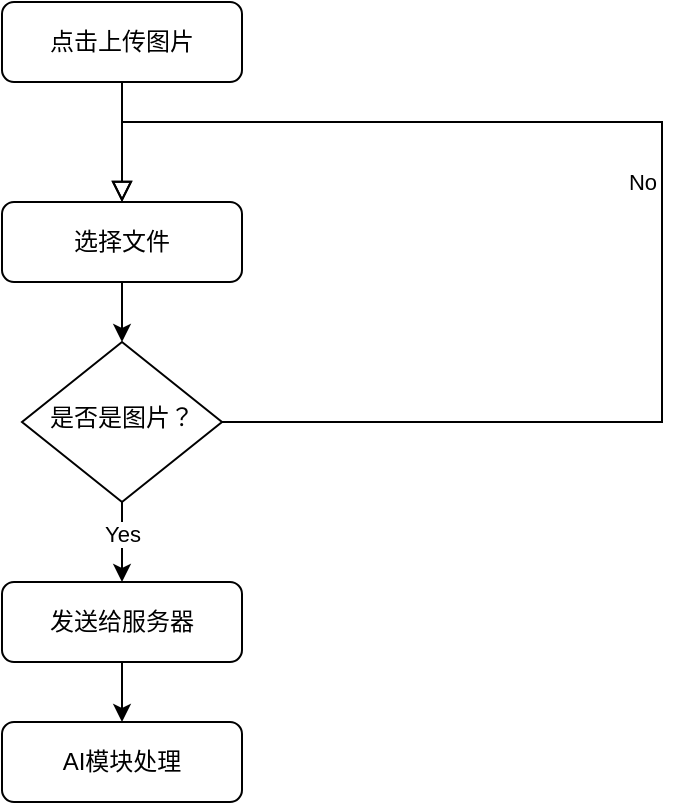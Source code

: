 <mxfile version="21.0.6" type="github">
  <diagram id="C5RBs43oDa-KdzZeNtuy" name="Page-1">
    <mxGraphModel dx="547" dy="351" grid="1" gridSize="10" guides="1" tooltips="1" connect="1" arrows="1" fold="1" page="1" pageScale="1" pageWidth="827" pageHeight="1169" math="0" shadow="0">
      <root>
        <mxCell id="WIyWlLk6GJQsqaUBKTNV-0" />
        <mxCell id="WIyWlLk6GJQsqaUBKTNV-1" parent="WIyWlLk6GJQsqaUBKTNV-0" />
        <mxCell id="WIyWlLk6GJQsqaUBKTNV-2" value="" style="rounded=0;html=1;jettySize=auto;orthogonalLoop=1;fontSize=11;endArrow=block;endFill=0;endSize=8;strokeWidth=1;shadow=0;labelBackgroundColor=none;edgeStyle=orthogonalEdgeStyle;entryX=0.5;entryY=0;entryDx=0;entryDy=0;" parent="WIyWlLk6GJQsqaUBKTNV-1" source="WIyWlLk6GJQsqaUBKTNV-3" target="oegaVgA-fe3TrswTGrBx-1" edge="1">
          <mxGeometry relative="1" as="geometry" />
        </mxCell>
        <mxCell id="WIyWlLk6GJQsqaUBKTNV-3" value="点击上传图片" style="rounded=1;whiteSpace=wrap;html=1;fontSize=12;glass=0;strokeWidth=1;shadow=0;" parent="WIyWlLk6GJQsqaUBKTNV-1" vertex="1">
          <mxGeometry x="160" y="50" width="120" height="40" as="geometry" />
        </mxCell>
        <mxCell id="WIyWlLk6GJQsqaUBKTNV-5" value="No" style="edgeStyle=orthogonalEdgeStyle;rounded=0;html=1;jettySize=auto;orthogonalLoop=1;fontSize=11;endArrow=block;endFill=0;endSize=8;strokeWidth=1;shadow=0;labelBackgroundColor=none;exitX=1;exitY=0.5;exitDx=0;exitDy=0;" parent="WIyWlLk6GJQsqaUBKTNV-1" source="WIyWlLk6GJQsqaUBKTNV-6" edge="1">
          <mxGeometry y="10" relative="1" as="geometry">
            <mxPoint as="offset" />
            <mxPoint x="260" y="280" as="sourcePoint" />
            <mxPoint x="220" y="150" as="targetPoint" />
            <Array as="points">
              <mxPoint x="490" y="260" />
              <mxPoint x="490" y="110" />
              <mxPoint x="220" y="110" />
            </Array>
          </mxGeometry>
        </mxCell>
        <mxCell id="oegaVgA-fe3TrswTGrBx-4" style="edgeStyle=orthogonalEdgeStyle;rounded=0;orthogonalLoop=1;jettySize=auto;html=1;exitX=0.5;exitY=1;exitDx=0;exitDy=0;" edge="1" parent="WIyWlLk6GJQsqaUBKTNV-1" source="WIyWlLk6GJQsqaUBKTNV-6" target="oegaVgA-fe3TrswTGrBx-3">
          <mxGeometry relative="1" as="geometry">
            <Array as="points">
              <mxPoint x="220" y="320" />
              <mxPoint x="220" y="320" />
            </Array>
          </mxGeometry>
        </mxCell>
        <mxCell id="oegaVgA-fe3TrswTGrBx-5" value="Yes" style="edgeLabel;html=1;align=center;verticalAlign=middle;resizable=0;points=[];" vertex="1" connectable="0" parent="oegaVgA-fe3TrswTGrBx-4">
          <mxGeometry x="-0.236" relative="1" as="geometry">
            <mxPoint as="offset" />
          </mxGeometry>
        </mxCell>
        <mxCell id="WIyWlLk6GJQsqaUBKTNV-6" value="是否是图片？" style="rhombus;whiteSpace=wrap;html=1;shadow=0;fontFamily=Helvetica;fontSize=12;align=center;strokeWidth=1;spacing=6;spacingTop=-4;" parent="WIyWlLk6GJQsqaUBKTNV-1" vertex="1">
          <mxGeometry x="170" y="220" width="100" height="80" as="geometry" />
        </mxCell>
        <mxCell id="oegaVgA-fe3TrswTGrBx-2" style="edgeStyle=orthogonalEdgeStyle;rounded=0;orthogonalLoop=1;jettySize=auto;html=1;entryX=0.5;entryY=0;entryDx=0;entryDy=0;" edge="1" parent="WIyWlLk6GJQsqaUBKTNV-1" source="oegaVgA-fe3TrswTGrBx-1" target="WIyWlLk6GJQsqaUBKTNV-6">
          <mxGeometry relative="1" as="geometry" />
        </mxCell>
        <mxCell id="oegaVgA-fe3TrswTGrBx-1" value="选择文件" style="rounded=1;whiteSpace=wrap;html=1;fontSize=12;glass=0;strokeWidth=1;shadow=0;" vertex="1" parent="WIyWlLk6GJQsqaUBKTNV-1">
          <mxGeometry x="160" y="150" width="120" height="40" as="geometry" />
        </mxCell>
        <mxCell id="oegaVgA-fe3TrswTGrBx-7" style="edgeStyle=orthogonalEdgeStyle;rounded=0;orthogonalLoop=1;jettySize=auto;html=1;entryX=0.5;entryY=0;entryDx=0;entryDy=0;" edge="1" parent="WIyWlLk6GJQsqaUBKTNV-1" source="oegaVgA-fe3TrswTGrBx-3" target="oegaVgA-fe3TrswTGrBx-6">
          <mxGeometry relative="1" as="geometry" />
        </mxCell>
        <mxCell id="oegaVgA-fe3TrswTGrBx-3" value="发送给服务器" style="rounded=1;whiteSpace=wrap;html=1;fontSize=12;glass=0;strokeWidth=1;shadow=0;" vertex="1" parent="WIyWlLk6GJQsqaUBKTNV-1">
          <mxGeometry x="160" y="340" width="120" height="40" as="geometry" />
        </mxCell>
        <mxCell id="oegaVgA-fe3TrswTGrBx-6" value="AI模块处理" style="rounded=1;whiteSpace=wrap;html=1;fontSize=12;glass=0;strokeWidth=1;shadow=0;" vertex="1" parent="WIyWlLk6GJQsqaUBKTNV-1">
          <mxGeometry x="160" y="410" width="120" height="40" as="geometry" />
        </mxCell>
      </root>
    </mxGraphModel>
  </diagram>
</mxfile>
